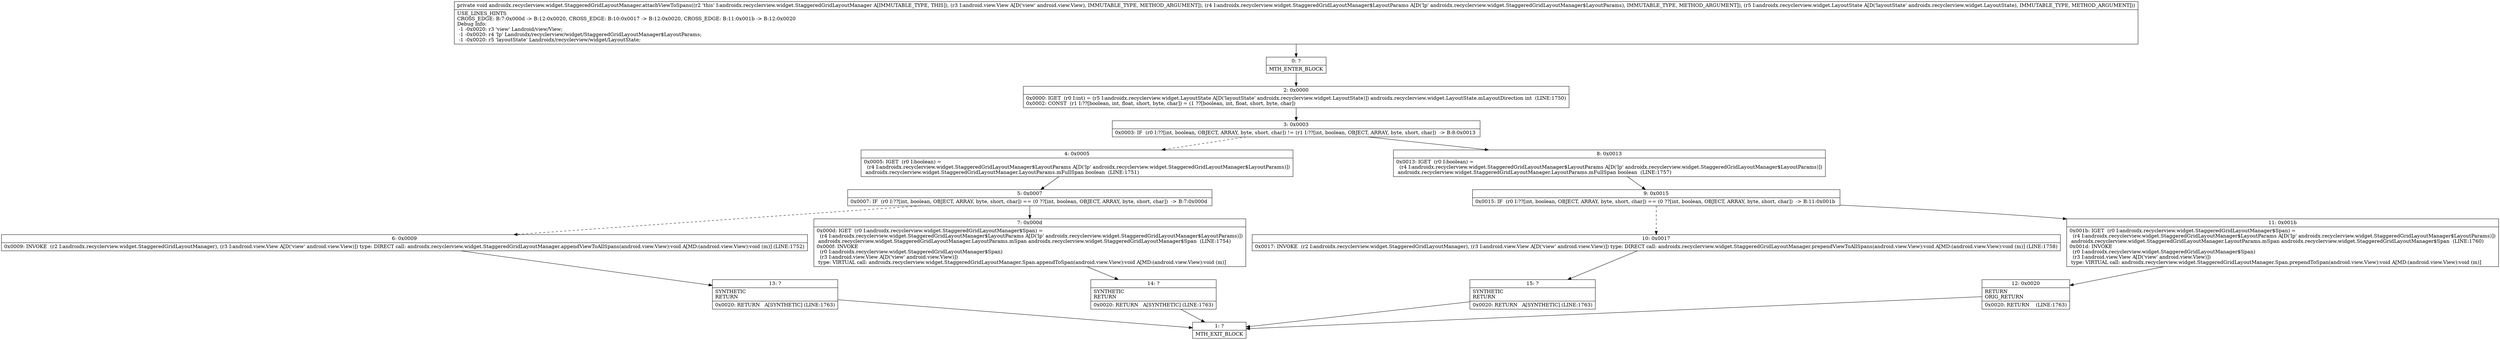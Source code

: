 digraph "CFG forandroidx.recyclerview.widget.StaggeredGridLayoutManager.attachViewToSpans(Landroid\/view\/View;Landroidx\/recyclerview\/widget\/StaggeredGridLayoutManager$LayoutParams;Landroidx\/recyclerview\/widget\/LayoutState;)V" {
Node_0 [shape=record,label="{0\:\ ?|MTH_ENTER_BLOCK\l}"];
Node_2 [shape=record,label="{2\:\ 0x0000|0x0000: IGET  (r0 I:int) = (r5 I:androidx.recyclerview.widget.LayoutState A[D('layoutState' androidx.recyclerview.widget.LayoutState)]) androidx.recyclerview.widget.LayoutState.mLayoutDirection int  (LINE:1750)\l0x0002: CONST  (r1 I:??[boolean, int, float, short, byte, char]) = (1 ??[boolean, int, float, short, byte, char]) \l}"];
Node_3 [shape=record,label="{3\:\ 0x0003|0x0003: IF  (r0 I:??[int, boolean, OBJECT, ARRAY, byte, short, char]) != (r1 I:??[int, boolean, OBJECT, ARRAY, byte, short, char])  \-\> B:8:0x0013 \l}"];
Node_4 [shape=record,label="{4\:\ 0x0005|0x0005: IGET  (r0 I:boolean) = \l  (r4 I:androidx.recyclerview.widget.StaggeredGridLayoutManager$LayoutParams A[D('lp' androidx.recyclerview.widget.StaggeredGridLayoutManager$LayoutParams)])\l androidx.recyclerview.widget.StaggeredGridLayoutManager.LayoutParams.mFullSpan boolean  (LINE:1751)\l}"];
Node_5 [shape=record,label="{5\:\ 0x0007|0x0007: IF  (r0 I:??[int, boolean, OBJECT, ARRAY, byte, short, char]) == (0 ??[int, boolean, OBJECT, ARRAY, byte, short, char])  \-\> B:7:0x000d \l}"];
Node_6 [shape=record,label="{6\:\ 0x0009|0x0009: INVOKE  (r2 I:androidx.recyclerview.widget.StaggeredGridLayoutManager), (r3 I:android.view.View A[D('view' android.view.View)]) type: DIRECT call: androidx.recyclerview.widget.StaggeredGridLayoutManager.appendViewToAllSpans(android.view.View):void A[MD:(android.view.View):void (m)] (LINE:1752)\l}"];
Node_13 [shape=record,label="{13\:\ ?|SYNTHETIC\lRETURN\l|0x0020: RETURN   A[SYNTHETIC] (LINE:1763)\l}"];
Node_1 [shape=record,label="{1\:\ ?|MTH_EXIT_BLOCK\l}"];
Node_7 [shape=record,label="{7\:\ 0x000d|0x000d: IGET  (r0 I:androidx.recyclerview.widget.StaggeredGridLayoutManager$Span) = \l  (r4 I:androidx.recyclerview.widget.StaggeredGridLayoutManager$LayoutParams A[D('lp' androidx.recyclerview.widget.StaggeredGridLayoutManager$LayoutParams)])\l androidx.recyclerview.widget.StaggeredGridLayoutManager.LayoutParams.mSpan androidx.recyclerview.widget.StaggeredGridLayoutManager$Span  (LINE:1754)\l0x000f: INVOKE  \l  (r0 I:androidx.recyclerview.widget.StaggeredGridLayoutManager$Span)\l  (r3 I:android.view.View A[D('view' android.view.View)])\l type: VIRTUAL call: androidx.recyclerview.widget.StaggeredGridLayoutManager.Span.appendToSpan(android.view.View):void A[MD:(android.view.View):void (m)]\l}"];
Node_14 [shape=record,label="{14\:\ ?|SYNTHETIC\lRETURN\l|0x0020: RETURN   A[SYNTHETIC] (LINE:1763)\l}"];
Node_8 [shape=record,label="{8\:\ 0x0013|0x0013: IGET  (r0 I:boolean) = \l  (r4 I:androidx.recyclerview.widget.StaggeredGridLayoutManager$LayoutParams A[D('lp' androidx.recyclerview.widget.StaggeredGridLayoutManager$LayoutParams)])\l androidx.recyclerview.widget.StaggeredGridLayoutManager.LayoutParams.mFullSpan boolean  (LINE:1757)\l}"];
Node_9 [shape=record,label="{9\:\ 0x0015|0x0015: IF  (r0 I:??[int, boolean, OBJECT, ARRAY, byte, short, char]) == (0 ??[int, boolean, OBJECT, ARRAY, byte, short, char])  \-\> B:11:0x001b \l}"];
Node_10 [shape=record,label="{10\:\ 0x0017|0x0017: INVOKE  (r2 I:androidx.recyclerview.widget.StaggeredGridLayoutManager), (r3 I:android.view.View A[D('view' android.view.View)]) type: DIRECT call: androidx.recyclerview.widget.StaggeredGridLayoutManager.prependViewToAllSpans(android.view.View):void A[MD:(android.view.View):void (m)] (LINE:1758)\l}"];
Node_15 [shape=record,label="{15\:\ ?|SYNTHETIC\lRETURN\l|0x0020: RETURN   A[SYNTHETIC] (LINE:1763)\l}"];
Node_11 [shape=record,label="{11\:\ 0x001b|0x001b: IGET  (r0 I:androidx.recyclerview.widget.StaggeredGridLayoutManager$Span) = \l  (r4 I:androidx.recyclerview.widget.StaggeredGridLayoutManager$LayoutParams A[D('lp' androidx.recyclerview.widget.StaggeredGridLayoutManager$LayoutParams)])\l androidx.recyclerview.widget.StaggeredGridLayoutManager.LayoutParams.mSpan androidx.recyclerview.widget.StaggeredGridLayoutManager$Span  (LINE:1760)\l0x001d: INVOKE  \l  (r0 I:androidx.recyclerview.widget.StaggeredGridLayoutManager$Span)\l  (r3 I:android.view.View A[D('view' android.view.View)])\l type: VIRTUAL call: androidx.recyclerview.widget.StaggeredGridLayoutManager.Span.prependToSpan(android.view.View):void A[MD:(android.view.View):void (m)]\l}"];
Node_12 [shape=record,label="{12\:\ 0x0020|RETURN\lORIG_RETURN\l|0x0020: RETURN    (LINE:1763)\l}"];
MethodNode[shape=record,label="{private void androidx.recyclerview.widget.StaggeredGridLayoutManager.attachViewToSpans((r2 'this' I:androidx.recyclerview.widget.StaggeredGridLayoutManager A[IMMUTABLE_TYPE, THIS]), (r3 I:android.view.View A[D('view' android.view.View), IMMUTABLE_TYPE, METHOD_ARGUMENT]), (r4 I:androidx.recyclerview.widget.StaggeredGridLayoutManager$LayoutParams A[D('lp' androidx.recyclerview.widget.StaggeredGridLayoutManager$LayoutParams), IMMUTABLE_TYPE, METHOD_ARGUMENT]), (r5 I:androidx.recyclerview.widget.LayoutState A[D('layoutState' androidx.recyclerview.widget.LayoutState), IMMUTABLE_TYPE, METHOD_ARGUMENT]))  | USE_LINES_HINTS\lCROSS_EDGE: B:7:0x000d \-\> B:12:0x0020, CROSS_EDGE: B:10:0x0017 \-\> B:12:0x0020, CROSS_EDGE: B:11:0x001b \-\> B:12:0x0020\lDebug Info:\l  \-1 \-0x0020: r3 'view' Landroid\/view\/View;\l  \-1 \-0x0020: r4 'lp' Landroidx\/recyclerview\/widget\/StaggeredGridLayoutManager$LayoutParams;\l  \-1 \-0x0020: r5 'layoutState' Landroidx\/recyclerview\/widget\/LayoutState;\l}"];
MethodNode -> Node_0;Node_0 -> Node_2;
Node_2 -> Node_3;
Node_3 -> Node_4[style=dashed];
Node_3 -> Node_8;
Node_4 -> Node_5;
Node_5 -> Node_6[style=dashed];
Node_5 -> Node_7;
Node_6 -> Node_13;
Node_13 -> Node_1;
Node_7 -> Node_14;
Node_14 -> Node_1;
Node_8 -> Node_9;
Node_9 -> Node_10[style=dashed];
Node_9 -> Node_11;
Node_10 -> Node_15;
Node_15 -> Node_1;
Node_11 -> Node_12;
Node_12 -> Node_1;
}

